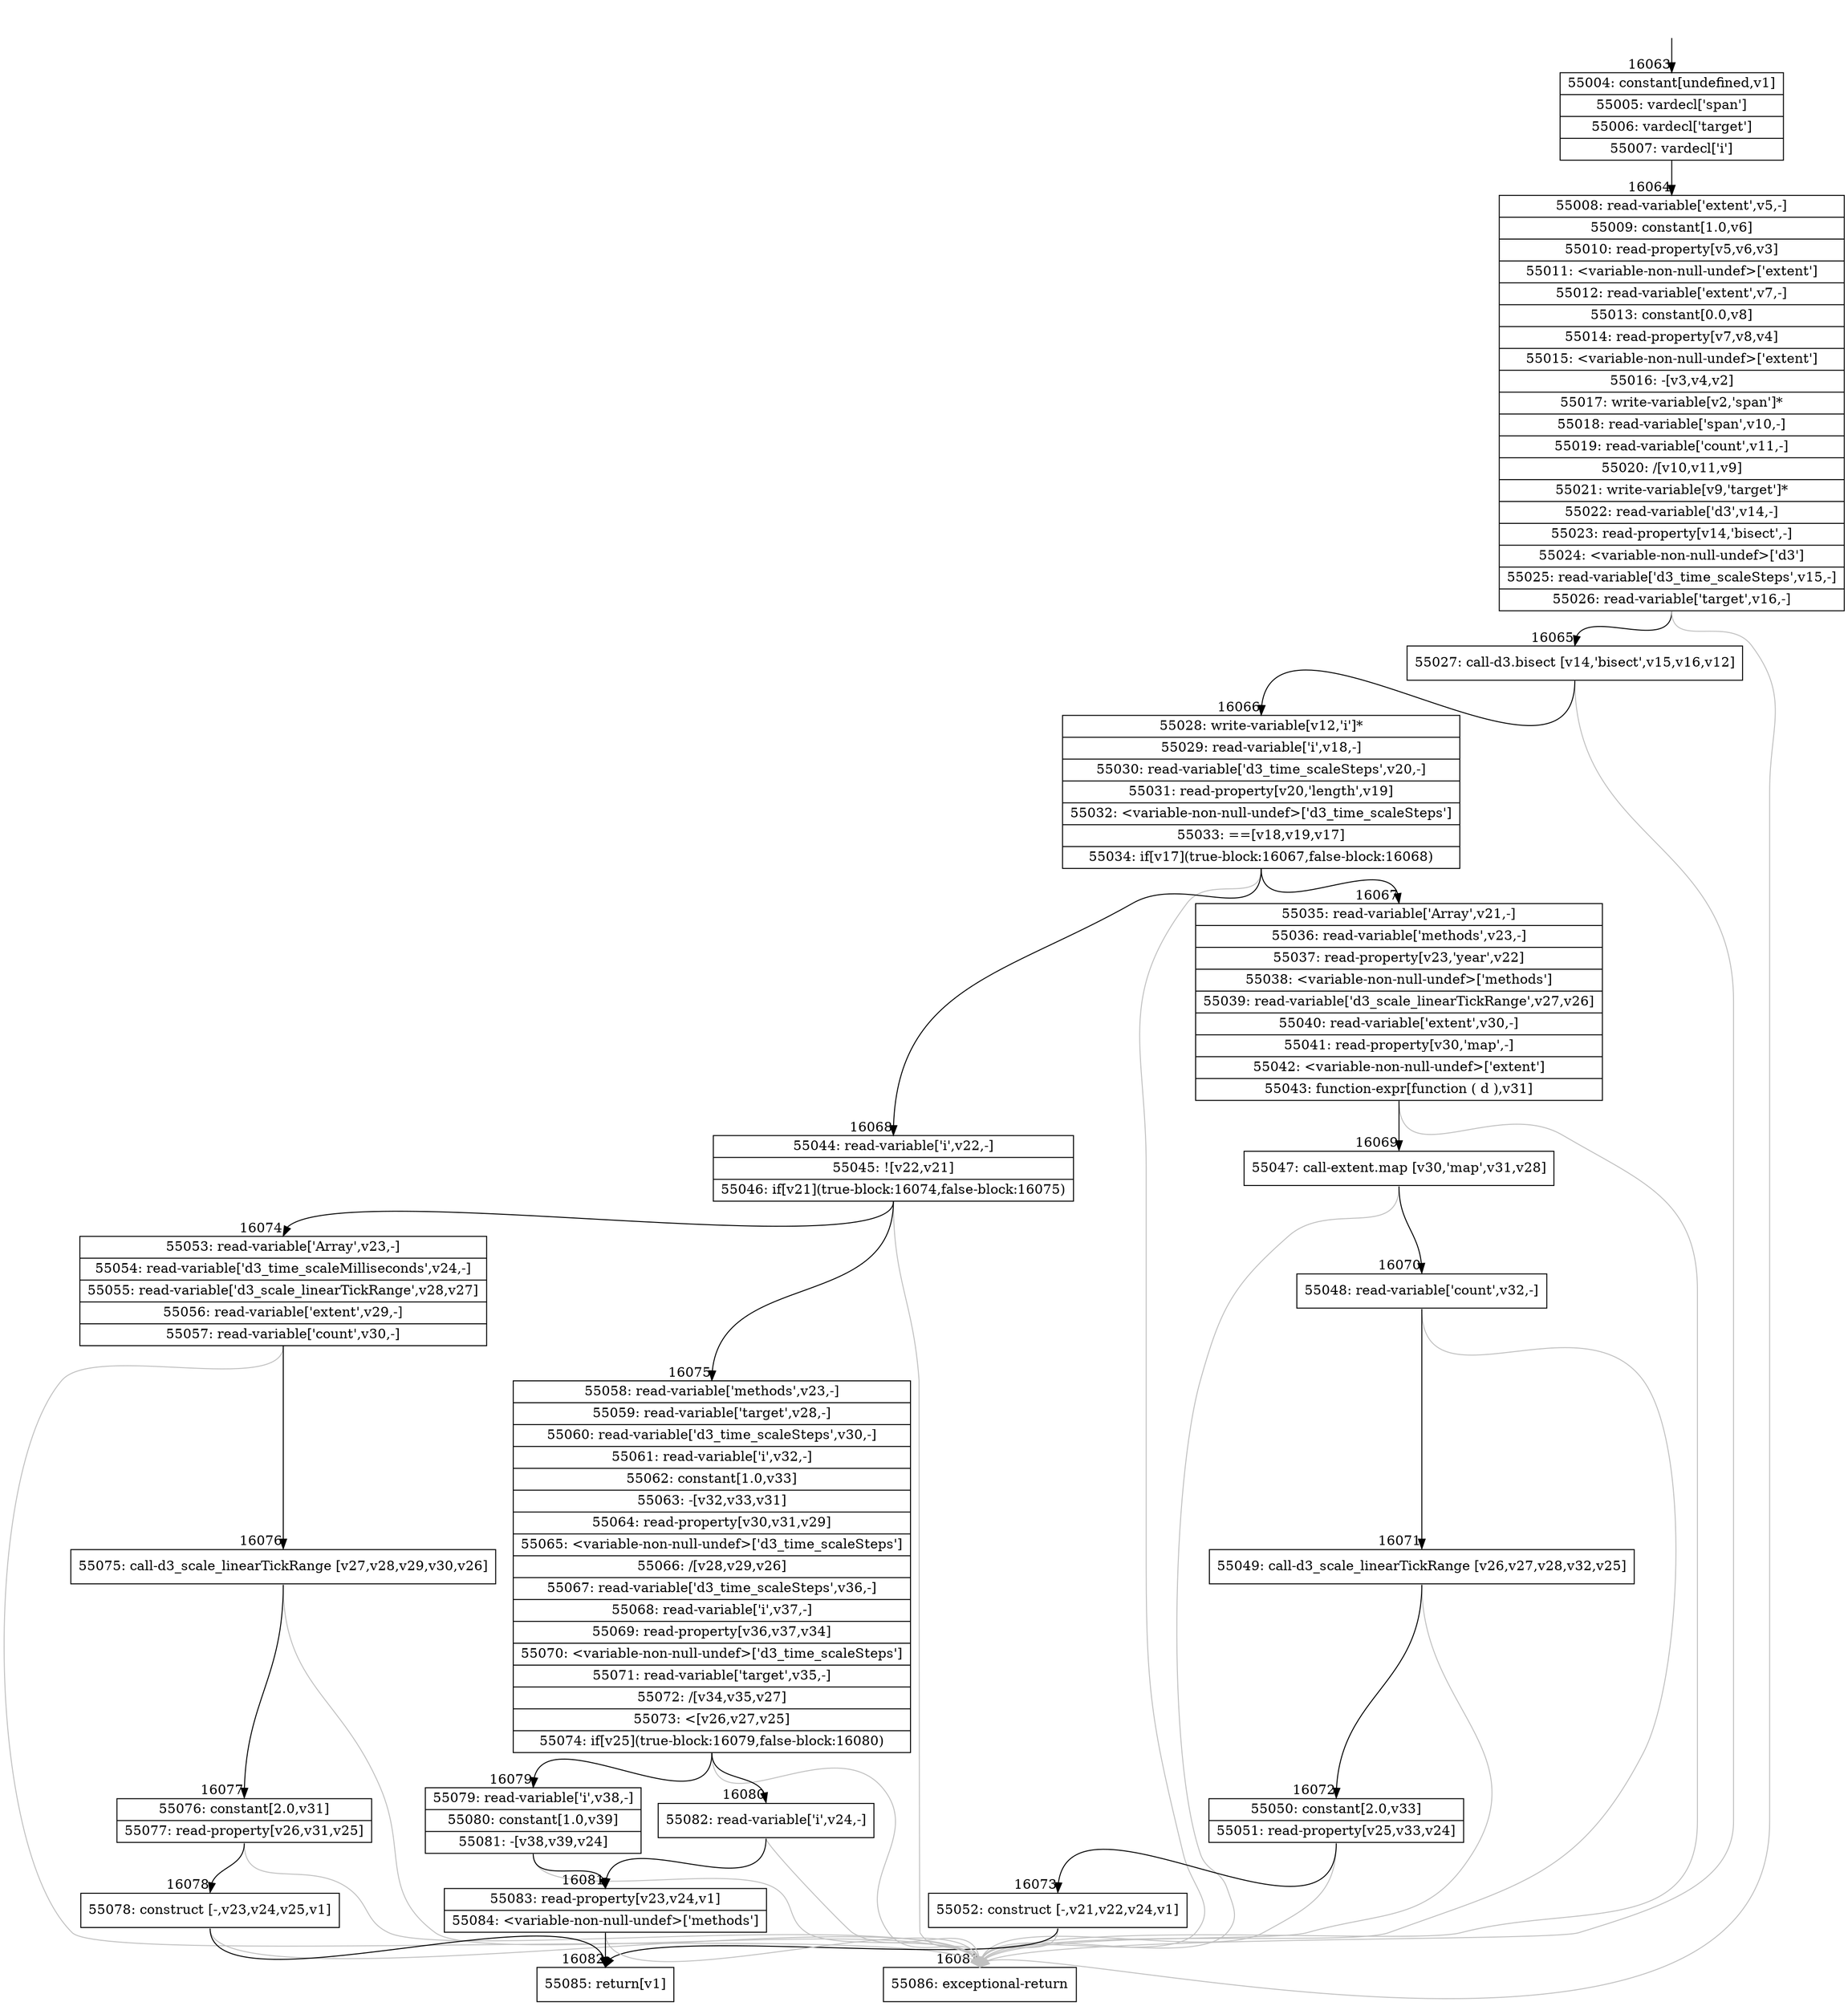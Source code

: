 digraph {
rankdir="TD"
BB_entry1477[shape=none,label=""];
BB_entry1477 -> BB16063 [tailport=s, headport=n, headlabel="    16063"]
BB16063 [shape=record label="{55004: constant[undefined,v1]|55005: vardecl['span']|55006: vardecl['target']|55007: vardecl['i']}" ] 
BB16063 -> BB16064 [tailport=s, headport=n, headlabel="      16064"]
BB16064 [shape=record label="{55008: read-variable['extent',v5,-]|55009: constant[1.0,v6]|55010: read-property[v5,v6,v3]|55011: \<variable-non-null-undef\>['extent']|55012: read-variable['extent',v7,-]|55013: constant[0.0,v8]|55014: read-property[v7,v8,v4]|55015: \<variable-non-null-undef\>['extent']|55016: -[v3,v4,v2]|55017: write-variable[v2,'span']*|55018: read-variable['span',v10,-]|55019: read-variable['count',v11,-]|55020: /[v10,v11,v9]|55021: write-variable[v9,'target']*|55022: read-variable['d3',v14,-]|55023: read-property[v14,'bisect',-]|55024: \<variable-non-null-undef\>['d3']|55025: read-variable['d3_time_scaleSteps',v15,-]|55026: read-variable['target',v16,-]}" ] 
BB16064 -> BB16065 [tailport=s, headport=n, headlabel="      16065"]
BB16064 -> BB16083 [tailport=s, headport=n, color=gray, headlabel="      16083"]
BB16065 [shape=record label="{55027: call-d3.bisect [v14,'bisect',v15,v16,v12]}" ] 
BB16065 -> BB16066 [tailport=s, headport=n, headlabel="      16066"]
BB16065 -> BB16083 [tailport=s, headport=n, color=gray]
BB16066 [shape=record label="{55028: write-variable[v12,'i']*|55029: read-variable['i',v18,-]|55030: read-variable['d3_time_scaleSteps',v20,-]|55031: read-property[v20,'length',v19]|55032: \<variable-non-null-undef\>['d3_time_scaleSteps']|55033: ==[v18,v19,v17]|55034: if[v17](true-block:16067,false-block:16068)}" ] 
BB16066 -> BB16067 [tailport=s, headport=n, headlabel="      16067"]
BB16066 -> BB16068 [tailport=s, headport=n, headlabel="      16068"]
BB16066 -> BB16083 [tailport=s, headport=n, color=gray]
BB16067 [shape=record label="{55035: read-variable['Array',v21,-]|55036: read-variable['methods',v23,-]|55037: read-property[v23,'year',v22]|55038: \<variable-non-null-undef\>['methods']|55039: read-variable['d3_scale_linearTickRange',v27,v26]|55040: read-variable['extent',v30,-]|55041: read-property[v30,'map',-]|55042: \<variable-non-null-undef\>['extent']|55043: function-expr[function ( d ),v31]}" ] 
BB16067 -> BB16069 [tailport=s, headport=n, headlabel="      16069"]
BB16067 -> BB16083 [tailport=s, headport=n, color=gray]
BB16068 [shape=record label="{55044: read-variable['i',v22,-]|55045: ![v22,v21]|55046: if[v21](true-block:16074,false-block:16075)}" ] 
BB16068 -> BB16074 [tailport=s, headport=n, headlabel="      16074"]
BB16068 -> BB16075 [tailport=s, headport=n, headlabel="      16075"]
BB16068 -> BB16083 [tailport=s, headport=n, color=gray]
BB16069 [shape=record label="{55047: call-extent.map [v30,'map',v31,v28]}" ] 
BB16069 -> BB16070 [tailport=s, headport=n, headlabel="      16070"]
BB16069 -> BB16083 [tailport=s, headport=n, color=gray]
BB16070 [shape=record label="{55048: read-variable['count',v32,-]}" ] 
BB16070 -> BB16071 [tailport=s, headport=n, headlabel="      16071"]
BB16070 -> BB16083 [tailport=s, headport=n, color=gray]
BB16071 [shape=record label="{55049: call-d3_scale_linearTickRange [v26,v27,v28,v32,v25]}" ] 
BB16071 -> BB16072 [tailport=s, headport=n, headlabel="      16072"]
BB16071 -> BB16083 [tailport=s, headport=n, color=gray]
BB16072 [shape=record label="{55050: constant[2.0,v33]|55051: read-property[v25,v33,v24]}" ] 
BB16072 -> BB16073 [tailport=s, headport=n, headlabel="      16073"]
BB16072 -> BB16083 [tailport=s, headport=n, color=gray]
BB16073 [shape=record label="{55052: construct [-,v21,v22,v24,v1]}" ] 
BB16073 -> BB16082 [tailport=s, headport=n, headlabel="      16082"]
BB16073 -> BB16083 [tailport=s, headport=n, color=gray]
BB16074 [shape=record label="{55053: read-variable['Array',v23,-]|55054: read-variable['d3_time_scaleMilliseconds',v24,-]|55055: read-variable['d3_scale_linearTickRange',v28,v27]|55056: read-variable['extent',v29,-]|55057: read-variable['count',v30,-]}" ] 
BB16074 -> BB16076 [tailport=s, headport=n, headlabel="      16076"]
BB16074 -> BB16083 [tailport=s, headport=n, color=gray]
BB16075 [shape=record label="{55058: read-variable['methods',v23,-]|55059: read-variable['target',v28,-]|55060: read-variable['d3_time_scaleSteps',v30,-]|55061: read-variable['i',v32,-]|55062: constant[1.0,v33]|55063: -[v32,v33,v31]|55064: read-property[v30,v31,v29]|55065: \<variable-non-null-undef\>['d3_time_scaleSteps']|55066: /[v28,v29,v26]|55067: read-variable['d3_time_scaleSteps',v36,-]|55068: read-variable['i',v37,-]|55069: read-property[v36,v37,v34]|55070: \<variable-non-null-undef\>['d3_time_scaleSteps']|55071: read-variable['target',v35,-]|55072: /[v34,v35,v27]|55073: \<[v26,v27,v25]|55074: if[v25](true-block:16079,false-block:16080)}" ] 
BB16075 -> BB16079 [tailport=s, headport=n, headlabel="      16079"]
BB16075 -> BB16080 [tailport=s, headport=n, headlabel="      16080"]
BB16075 -> BB16083 [tailport=s, headport=n, color=gray]
BB16076 [shape=record label="{55075: call-d3_scale_linearTickRange [v27,v28,v29,v30,v26]}" ] 
BB16076 -> BB16077 [tailport=s, headport=n, headlabel="      16077"]
BB16076 -> BB16083 [tailport=s, headport=n, color=gray]
BB16077 [shape=record label="{55076: constant[2.0,v31]|55077: read-property[v26,v31,v25]}" ] 
BB16077 -> BB16078 [tailport=s, headport=n, headlabel="      16078"]
BB16077 -> BB16083 [tailport=s, headport=n, color=gray]
BB16078 [shape=record label="{55078: construct [-,v23,v24,v25,v1]}" ] 
BB16078 -> BB16082 [tailport=s, headport=n]
BB16078 -> BB16083 [tailport=s, headport=n, color=gray]
BB16079 [shape=record label="{55079: read-variable['i',v38,-]|55080: constant[1.0,v39]|55081: -[v38,v39,v24]}" ] 
BB16079 -> BB16081 [tailport=s, headport=n, headlabel="      16081"]
BB16079 -> BB16083 [tailport=s, headport=n, color=gray]
BB16080 [shape=record label="{55082: read-variable['i',v24,-]}" ] 
BB16080 -> BB16081 [tailport=s, headport=n]
BB16080 -> BB16083 [tailport=s, headport=n, color=gray]
BB16081 [shape=record label="{55083: read-property[v23,v24,v1]|55084: \<variable-non-null-undef\>['methods']}" ] 
BB16081 -> BB16082 [tailport=s, headport=n]
BB16081 -> BB16083 [tailport=s, headport=n, color=gray]
BB16082 [shape=record label="{55085: return[v1]}" ] 
BB16083 [shape=record label="{55086: exceptional-return}" ] 
//#$~ 9395
}
